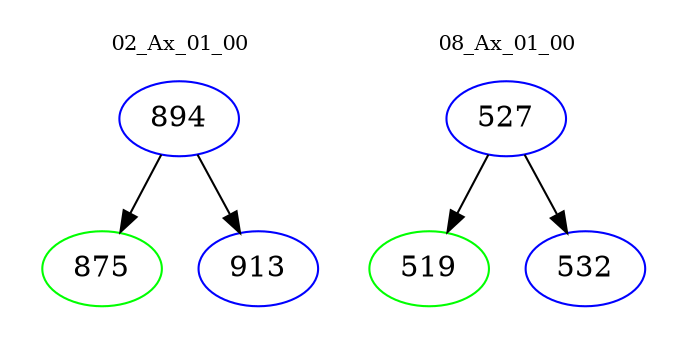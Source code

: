 digraph{
subgraph cluster_0 {
color = white
label = "02_Ax_01_00";
fontsize=10;
T0_894 [label="894", color="blue"]
T0_894 -> T0_875 [color="black"]
T0_875 [label="875", color="green"]
T0_894 -> T0_913 [color="black"]
T0_913 [label="913", color="blue"]
}
subgraph cluster_1 {
color = white
label = "08_Ax_01_00";
fontsize=10;
T1_527 [label="527", color="blue"]
T1_527 -> T1_519 [color="black"]
T1_519 [label="519", color="green"]
T1_527 -> T1_532 [color="black"]
T1_532 [label="532", color="blue"]
}
}

